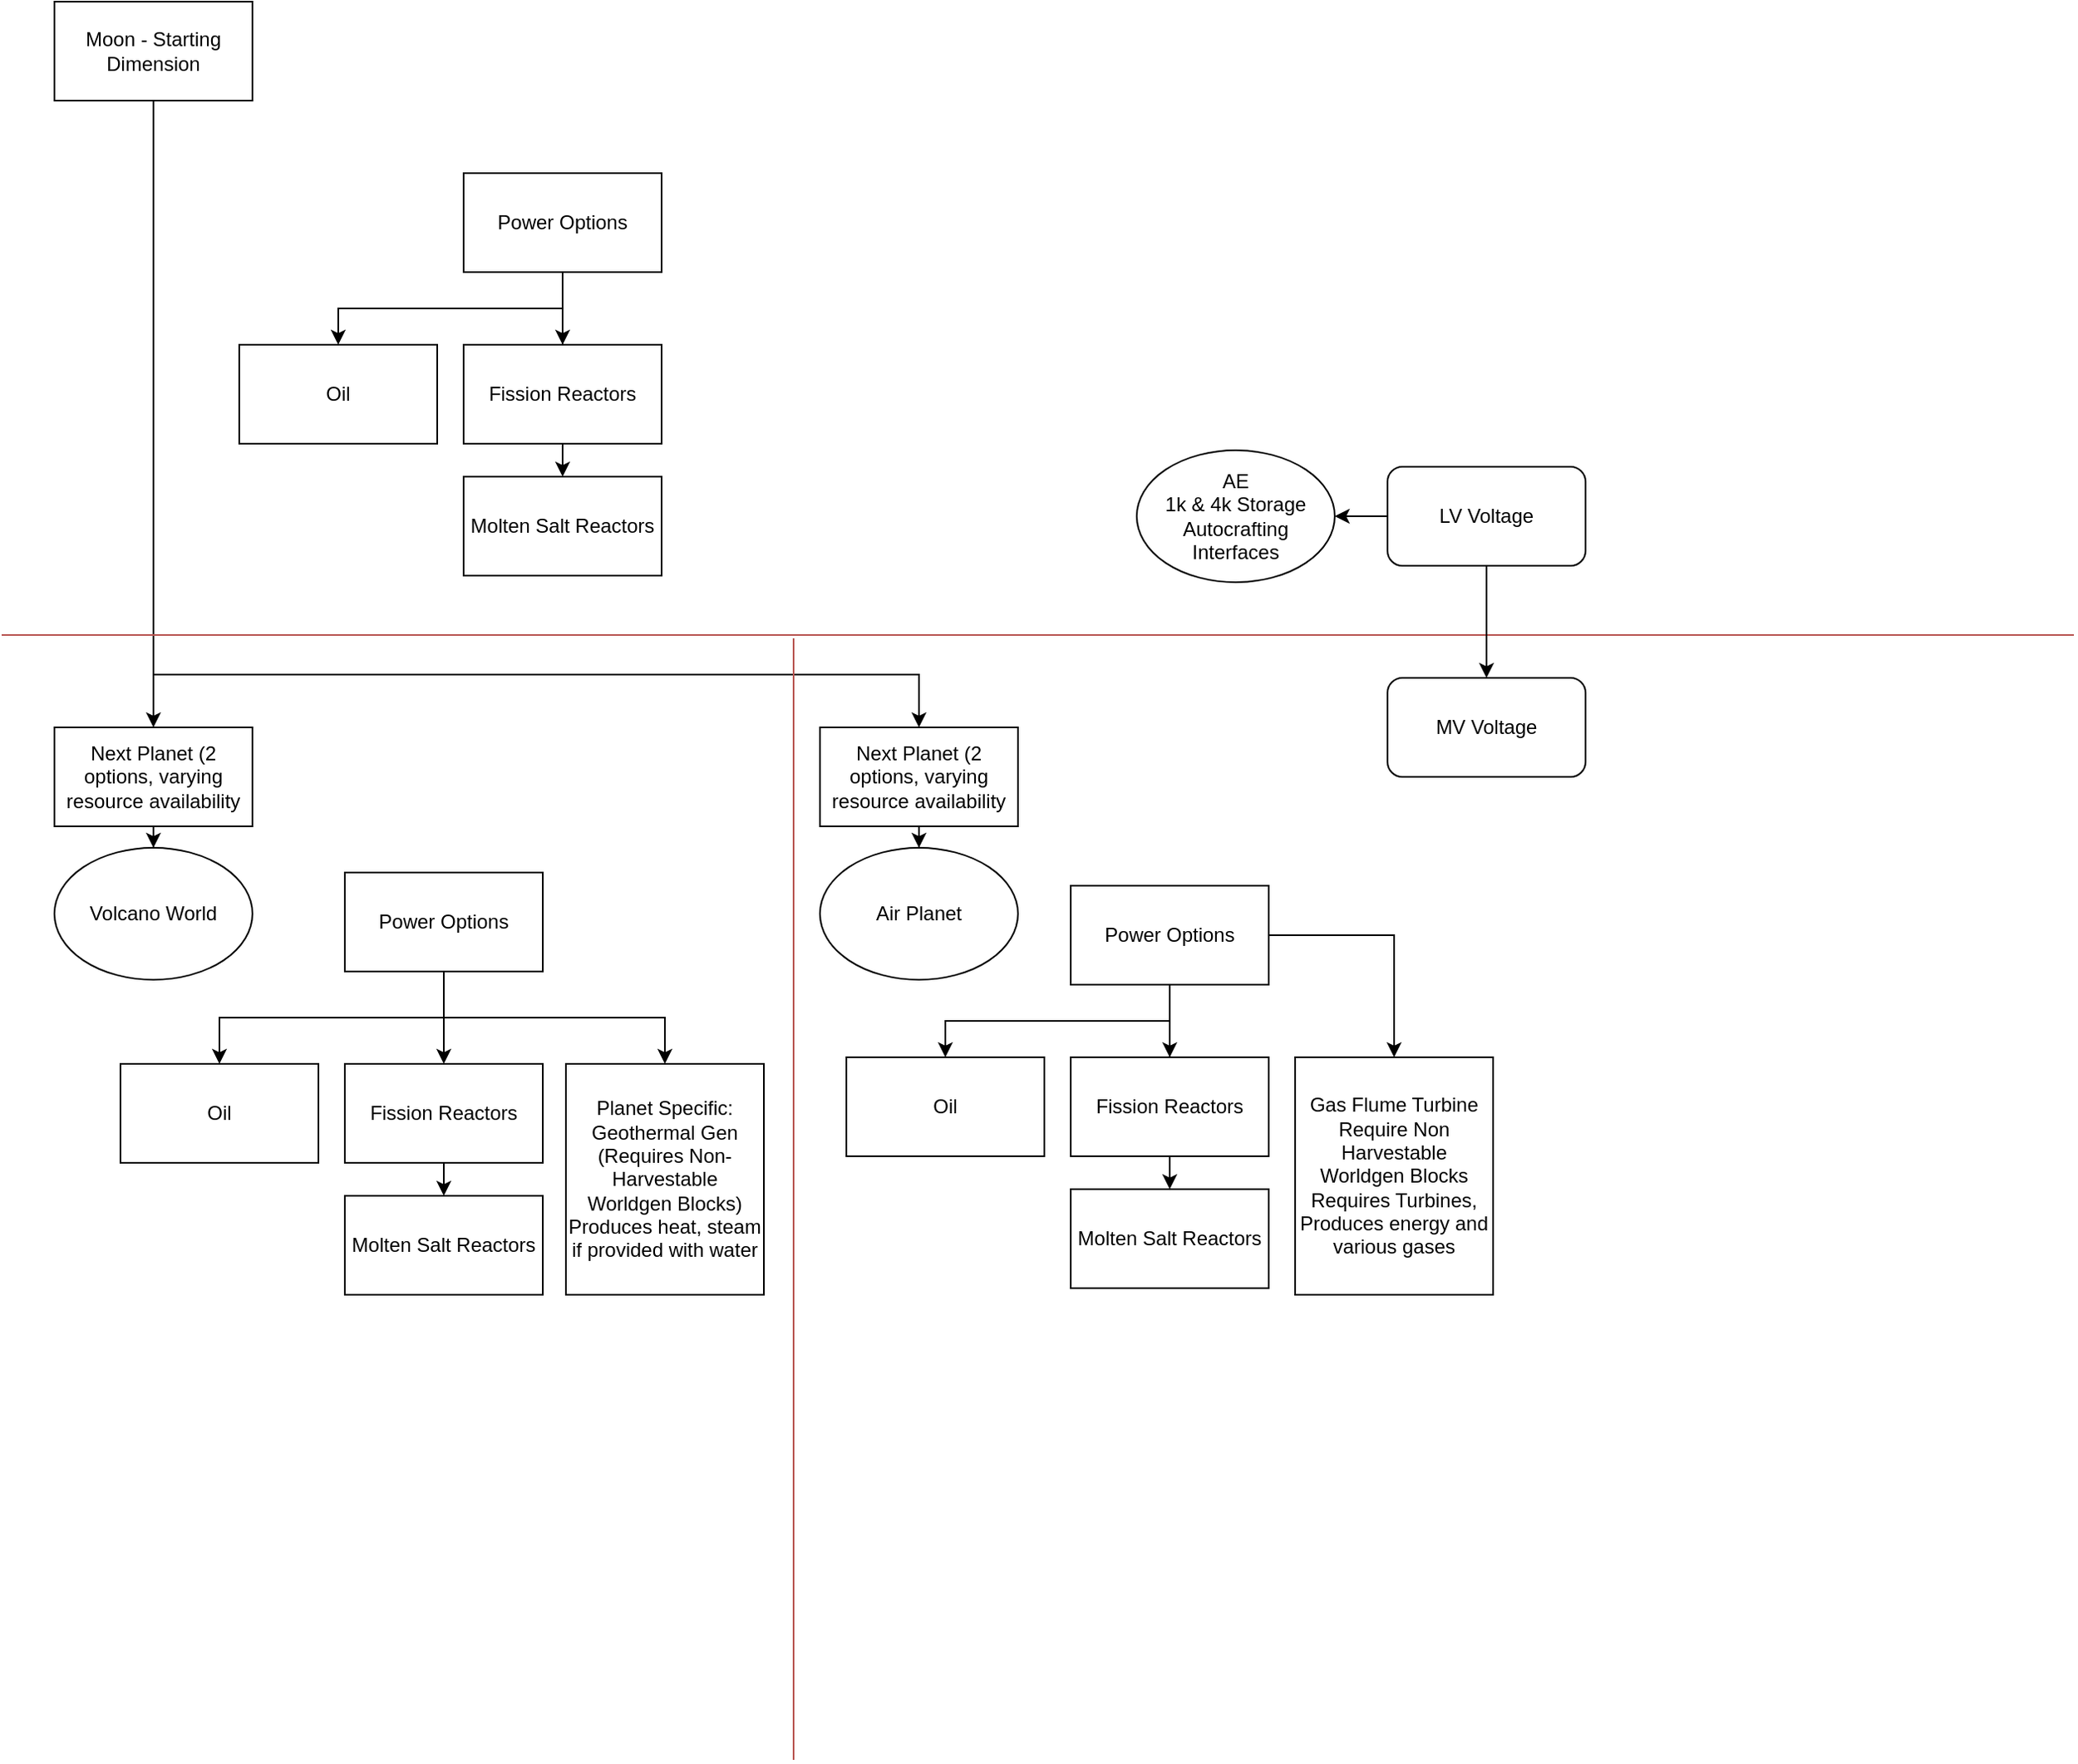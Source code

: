 <mxfile version="13.10.0" type="github">
  <diagram id="C5RBs43oDa-KdzZeNtuy" name="Page-1">
    <mxGraphModel dx="483" dy="545" grid="1" gridSize="8" guides="1" tooltips="1" connect="1" arrows="1" fold="1" page="1" pageScale="1" pageWidth="827" pageHeight="1169" math="0" shadow="0">
      <root>
        <mxCell id="WIyWlLk6GJQsqaUBKTNV-0" />
        <mxCell id="WIyWlLk6GJQsqaUBKTNV-1" parent="WIyWlLk6GJQsqaUBKTNV-0" />
        <mxCell id="9jG_yCGPaiIPfnbP8sXY-6" style="edgeStyle=orthogonalEdgeStyle;rounded=0;orthogonalLoop=1;jettySize=auto;html=1;" parent="WIyWlLk6GJQsqaUBKTNV-1" source="9jG_yCGPaiIPfnbP8sXY-0" target="9jG_yCGPaiIPfnbP8sXY-5" edge="1">
          <mxGeometry relative="1" as="geometry" />
        </mxCell>
        <mxCell id="9jG_yCGPaiIPfnbP8sXY-12" style="edgeStyle=orthogonalEdgeStyle;rounded=0;orthogonalLoop=1;jettySize=auto;html=1;exitX=0.5;exitY=1;exitDx=0;exitDy=0;" parent="WIyWlLk6GJQsqaUBKTNV-1" source="9jG_yCGPaiIPfnbP8sXY-0" target="9jG_yCGPaiIPfnbP8sXY-9" edge="1">
          <mxGeometry relative="1" as="geometry">
            <Array as="points">
              <mxPoint x="92" y="440" />
              <mxPoint x="556" y="440" />
            </Array>
          </mxGeometry>
        </mxCell>
        <mxCell id="9jG_yCGPaiIPfnbP8sXY-0" value="Moon - Starting Dimension" style="rounded=0;whiteSpace=wrap;html=1;" parent="WIyWlLk6GJQsqaUBKTNV-1" vertex="1">
          <mxGeometry x="32" y="32" width="120" height="60" as="geometry" />
        </mxCell>
        <mxCell id="9jG_yCGPaiIPfnbP8sXY-1" value="" style="endArrow=none;html=1;fillColor=#f8cecc;strokeColor=#b85450;" parent="WIyWlLk6GJQsqaUBKTNV-1" edge="1">
          <mxGeometry width="50" height="50" relative="1" as="geometry">
            <mxPoint y="416" as="sourcePoint" />
            <mxPoint x="1256" y="416" as="targetPoint" />
          </mxGeometry>
        </mxCell>
        <mxCell id="9jG_yCGPaiIPfnbP8sXY-3" style="edgeStyle=orthogonalEdgeStyle;rounded=0;orthogonalLoop=1;jettySize=auto;html=1;" parent="WIyWlLk6GJQsqaUBKTNV-1" source="9jG_yCGPaiIPfnbP8sXY-2" target="9jG_yCGPaiIPfnbP8sXY-4" edge="1">
          <mxGeometry relative="1" as="geometry">
            <mxPoint x="900" y="522" as="targetPoint" />
          </mxGeometry>
        </mxCell>
        <mxCell id="9jG_yCGPaiIPfnbP8sXY-14" style="edgeStyle=orthogonalEdgeStyle;rounded=0;orthogonalLoop=1;jettySize=auto;html=1;exitX=0;exitY=0.5;exitDx=0;exitDy=0;entryX=1;entryY=0.5;entryDx=0;entryDy=0;" parent="WIyWlLk6GJQsqaUBKTNV-1" source="9jG_yCGPaiIPfnbP8sXY-2" target="9jG_yCGPaiIPfnbP8sXY-13" edge="1">
          <mxGeometry relative="1" as="geometry" />
        </mxCell>
        <mxCell id="9jG_yCGPaiIPfnbP8sXY-2" value="LV Voltage" style="rounded=1;whiteSpace=wrap;html=1;" parent="WIyWlLk6GJQsqaUBKTNV-1" vertex="1">
          <mxGeometry x="840" y="314" width="120" height="60" as="geometry" />
        </mxCell>
        <mxCell id="9jG_yCGPaiIPfnbP8sXY-4" value="MV Voltage" style="rounded=1;whiteSpace=wrap;html=1;" parent="WIyWlLk6GJQsqaUBKTNV-1" vertex="1">
          <mxGeometry x="840" y="442" width="120" height="60" as="geometry" />
        </mxCell>
        <mxCell id="PfsHNtGs94x8KEguIsHO-8" value="" style="edgeStyle=orthogonalEdgeStyle;rounded=0;orthogonalLoop=1;jettySize=auto;html=1;" parent="WIyWlLk6GJQsqaUBKTNV-1" source="9jG_yCGPaiIPfnbP8sXY-5" target="PfsHNtGs94x8KEguIsHO-7" edge="1">
          <mxGeometry relative="1" as="geometry" />
        </mxCell>
        <mxCell id="9jG_yCGPaiIPfnbP8sXY-5" value="Next Planet (2 options, varying resource availability&lt;br&gt;" style="rounded=0;whiteSpace=wrap;html=1;" parent="WIyWlLk6GJQsqaUBKTNV-1" vertex="1">
          <mxGeometry x="32" y="472" width="120" height="60" as="geometry" />
        </mxCell>
        <mxCell id="9jG_yCGPaiIPfnbP8sXY-7" value="" style="endArrow=none;html=1;fillColor=#f8cecc;strokeColor=#b85450;" parent="WIyWlLk6GJQsqaUBKTNV-1" edge="1">
          <mxGeometry width="50" height="50" relative="1" as="geometry">
            <mxPoint x="480" y="1098" as="sourcePoint" />
            <mxPoint x="480" y="418" as="targetPoint" />
          </mxGeometry>
        </mxCell>
        <mxCell id="PfsHNtGs94x8KEguIsHO-10" value="" style="edgeStyle=orthogonalEdgeStyle;rounded=0;orthogonalLoop=1;jettySize=auto;html=1;" parent="WIyWlLk6GJQsqaUBKTNV-1" source="9jG_yCGPaiIPfnbP8sXY-9" target="PfsHNtGs94x8KEguIsHO-9" edge="1">
          <mxGeometry relative="1" as="geometry" />
        </mxCell>
        <mxCell id="9jG_yCGPaiIPfnbP8sXY-9" value="Next Planet (2 options, varying resource availability&lt;br&gt;" style="rounded=0;whiteSpace=wrap;html=1;" parent="WIyWlLk6GJQsqaUBKTNV-1" vertex="1">
          <mxGeometry x="496" y="472" width="120" height="60" as="geometry" />
        </mxCell>
        <mxCell id="9jG_yCGPaiIPfnbP8sXY-13" value="AE&lt;br&gt;&lt;div&gt;1k &amp;amp; 4k Storage&lt;/div&gt;&lt;div&gt;Autocrafting Interfaces&lt;br&gt;&lt;/div&gt;" style="ellipse;whiteSpace=wrap;html=1;" parent="WIyWlLk6GJQsqaUBKTNV-1" vertex="1">
          <mxGeometry x="688" y="304" width="120" height="80" as="geometry" />
        </mxCell>
        <mxCell id="PfsHNtGs94x8KEguIsHO-2" style="edgeStyle=orthogonalEdgeStyle;rounded=0;orthogonalLoop=1;jettySize=auto;html=1;exitX=0.5;exitY=1;exitDx=0;exitDy=0;entryX=0.5;entryY=0;entryDx=0;entryDy=0;" parent="WIyWlLk6GJQsqaUBKTNV-1" source="PfsHNtGs94x8KEguIsHO-0" target="PfsHNtGs94x8KEguIsHO-1" edge="1">
          <mxGeometry relative="1" as="geometry" />
        </mxCell>
        <mxCell id="PfsHNtGs94x8KEguIsHO-4" style="edgeStyle=orthogonalEdgeStyle;rounded=0;orthogonalLoop=1;jettySize=auto;html=1;exitX=0.5;exitY=1;exitDx=0;exitDy=0;entryX=0.5;entryY=0;entryDx=0;entryDy=0;" parent="WIyWlLk6GJQsqaUBKTNV-1" source="PfsHNtGs94x8KEguIsHO-0" target="PfsHNtGs94x8KEguIsHO-3" edge="1">
          <mxGeometry relative="1" as="geometry" />
        </mxCell>
        <mxCell id="PfsHNtGs94x8KEguIsHO-6" style="edgeStyle=orthogonalEdgeStyle;rounded=0;orthogonalLoop=1;jettySize=auto;html=1;exitX=0.5;exitY=1;exitDx=0;exitDy=0;" parent="WIyWlLk6GJQsqaUBKTNV-1" source="PfsHNtGs94x8KEguIsHO-0" target="PfsHNtGs94x8KEguIsHO-5" edge="1">
          <mxGeometry relative="1" as="geometry" />
        </mxCell>
        <mxCell id="PfsHNtGs94x8KEguIsHO-0" value="Power Options" style="rounded=0;whiteSpace=wrap;html=1;" parent="WIyWlLk6GJQsqaUBKTNV-1" vertex="1">
          <mxGeometry x="280" y="136" width="120" height="60" as="geometry" />
        </mxCell>
        <mxCell id="PfsHNtGs94x8KEguIsHO-1" value="Oil" style="rounded=0;whiteSpace=wrap;html=1;" parent="WIyWlLk6GJQsqaUBKTNV-1" vertex="1">
          <mxGeometry x="144" y="240" width="120" height="60" as="geometry" />
        </mxCell>
        <mxCell id="PfsHNtGs94x8KEguIsHO-3" value="Fission Reactors" style="rounded=0;whiteSpace=wrap;html=1;" parent="WIyWlLk6GJQsqaUBKTNV-1" vertex="1">
          <mxGeometry x="280" y="240" width="120" height="60" as="geometry" />
        </mxCell>
        <mxCell id="PfsHNtGs94x8KEguIsHO-5" value="Molten Salt Reactors" style="rounded=0;whiteSpace=wrap;html=1;" parent="WIyWlLk6GJQsqaUBKTNV-1" vertex="1">
          <mxGeometry x="280" y="320" width="120" height="60" as="geometry" />
        </mxCell>
        <mxCell id="PfsHNtGs94x8KEguIsHO-7" value="Volcano World" style="ellipse;whiteSpace=wrap;html=1;rounded=0;" parent="WIyWlLk6GJQsqaUBKTNV-1" vertex="1">
          <mxGeometry x="32" y="545" width="120" height="80" as="geometry" />
        </mxCell>
        <mxCell id="PfsHNtGs94x8KEguIsHO-9" value="Air Planet" style="ellipse;whiteSpace=wrap;html=1;rounded=0;" parent="WIyWlLk6GJQsqaUBKTNV-1" vertex="1">
          <mxGeometry x="496" y="545" width="120" height="80" as="geometry" />
        </mxCell>
        <mxCell id="63BNSrlgMApztNrJTurx-11" style="edgeStyle=orthogonalEdgeStyle;rounded=0;orthogonalLoop=1;jettySize=auto;html=1;exitX=0.5;exitY=1;exitDx=0;exitDy=0;" edge="1" parent="WIyWlLk6GJQsqaUBKTNV-1" source="63BNSrlgMApztNrJTurx-0" target="63BNSrlgMApztNrJTurx-4">
          <mxGeometry relative="1" as="geometry" />
        </mxCell>
        <mxCell id="63BNSrlgMApztNrJTurx-12" style="edgeStyle=orthogonalEdgeStyle;rounded=0;orthogonalLoop=1;jettySize=auto;html=1;exitX=0.5;exitY=1;exitDx=0;exitDy=0;" edge="1" parent="WIyWlLk6GJQsqaUBKTNV-1" source="63BNSrlgMApztNrJTurx-0" target="63BNSrlgMApztNrJTurx-5">
          <mxGeometry relative="1" as="geometry" />
        </mxCell>
        <mxCell id="63BNSrlgMApztNrJTurx-14" style="edgeStyle=orthogonalEdgeStyle;rounded=0;orthogonalLoop=1;jettySize=auto;html=1;exitX=0.5;exitY=1;exitDx=0;exitDy=0;entryX=0.5;entryY=0;entryDx=0;entryDy=0;" edge="1" parent="WIyWlLk6GJQsqaUBKTNV-1" source="63BNSrlgMApztNrJTurx-0" target="63BNSrlgMApztNrJTurx-13">
          <mxGeometry relative="1" as="geometry" />
        </mxCell>
        <mxCell id="63BNSrlgMApztNrJTurx-0" value="Power Options" style="rounded=0;whiteSpace=wrap;html=1;" vertex="1" parent="WIyWlLk6GJQsqaUBKTNV-1">
          <mxGeometry x="208" y="560" width="120" height="60" as="geometry" />
        </mxCell>
        <mxCell id="63BNSrlgMApztNrJTurx-4" value="Oil" style="rounded=0;whiteSpace=wrap;html=1;" vertex="1" parent="WIyWlLk6GJQsqaUBKTNV-1">
          <mxGeometry x="72" y="676" width="120" height="60" as="geometry" />
        </mxCell>
        <mxCell id="63BNSrlgMApztNrJTurx-9" style="edgeStyle=orthogonalEdgeStyle;rounded=0;orthogonalLoop=1;jettySize=auto;html=1;exitX=0.5;exitY=1;exitDx=0;exitDy=0;entryX=0.5;entryY=0;entryDx=0;entryDy=0;" edge="1" parent="WIyWlLk6GJQsqaUBKTNV-1" source="63BNSrlgMApztNrJTurx-5" target="63BNSrlgMApztNrJTurx-6">
          <mxGeometry relative="1" as="geometry" />
        </mxCell>
        <mxCell id="63BNSrlgMApztNrJTurx-5" value="Fission Reactors" style="rounded=0;whiteSpace=wrap;html=1;" vertex="1" parent="WIyWlLk6GJQsqaUBKTNV-1">
          <mxGeometry x="208" y="676" width="120" height="60" as="geometry" />
        </mxCell>
        <mxCell id="63BNSrlgMApztNrJTurx-6" value="Molten Salt Reactors" style="rounded=0;whiteSpace=wrap;html=1;" vertex="1" parent="WIyWlLk6GJQsqaUBKTNV-1">
          <mxGeometry x="208" y="756" width="120" height="60" as="geometry" />
        </mxCell>
        <mxCell id="63BNSrlgMApztNrJTurx-13" value="&lt;div&gt;Planet Specific:&lt;/div&gt;&lt;div&gt;Geothermal Gen&lt;/div&gt;&lt;div&gt;(Requires Non-Harvestable Worldgen Blocks)&lt;br&gt;Produces heat, steam if provided with water&lt;br&gt;&lt;/div&gt;" style="rounded=0;whiteSpace=wrap;html=1;" vertex="1" parent="WIyWlLk6GJQsqaUBKTNV-1">
          <mxGeometry x="342" y="676" width="120" height="140" as="geometry" />
        </mxCell>
        <mxCell id="63BNSrlgMApztNrJTurx-16" style="edgeStyle=orthogonalEdgeStyle;rounded=0;orthogonalLoop=1;jettySize=auto;html=1;exitX=0.5;exitY=1;exitDx=0;exitDy=0;entryX=0.5;entryY=0;entryDx=0;entryDy=0;" edge="1" parent="WIyWlLk6GJQsqaUBKTNV-1" source="63BNSrlgMApztNrJTurx-19" target="63BNSrlgMApztNrJTurx-20">
          <mxGeometry relative="1" as="geometry" />
        </mxCell>
        <mxCell id="63BNSrlgMApztNrJTurx-17" style="edgeStyle=orthogonalEdgeStyle;rounded=0;orthogonalLoop=1;jettySize=auto;html=1;exitX=0.5;exitY=1;exitDx=0;exitDy=0;entryX=0.5;entryY=0;entryDx=0;entryDy=0;" edge="1" parent="WIyWlLk6GJQsqaUBKTNV-1" source="63BNSrlgMApztNrJTurx-19" target="63BNSrlgMApztNrJTurx-21">
          <mxGeometry relative="1" as="geometry" />
        </mxCell>
        <mxCell id="63BNSrlgMApztNrJTurx-18" style="edgeStyle=orthogonalEdgeStyle;rounded=0;orthogonalLoop=1;jettySize=auto;html=1;exitX=0.5;exitY=1;exitDx=0;exitDy=0;" edge="1" parent="WIyWlLk6GJQsqaUBKTNV-1" source="63BNSrlgMApztNrJTurx-19" target="63BNSrlgMApztNrJTurx-22">
          <mxGeometry relative="1" as="geometry" />
        </mxCell>
        <mxCell id="63BNSrlgMApztNrJTurx-26" value="" style="edgeStyle=orthogonalEdgeStyle;rounded=0;orthogonalLoop=1;jettySize=auto;html=1;" edge="1" parent="WIyWlLk6GJQsqaUBKTNV-1" source="63BNSrlgMApztNrJTurx-19" target="63BNSrlgMApztNrJTurx-25">
          <mxGeometry relative="1" as="geometry" />
        </mxCell>
        <mxCell id="63BNSrlgMApztNrJTurx-19" value="Power Options" style="rounded=0;whiteSpace=wrap;html=1;" vertex="1" parent="WIyWlLk6GJQsqaUBKTNV-1">
          <mxGeometry x="648" y="568" width="120" height="60" as="geometry" />
        </mxCell>
        <mxCell id="63BNSrlgMApztNrJTurx-20" value="Oil" style="rounded=0;whiteSpace=wrap;html=1;" vertex="1" parent="WIyWlLk6GJQsqaUBKTNV-1">
          <mxGeometry x="512" y="672" width="120" height="60" as="geometry" />
        </mxCell>
        <mxCell id="63BNSrlgMApztNrJTurx-21" value="Fission Reactors" style="rounded=0;whiteSpace=wrap;html=1;" vertex="1" parent="WIyWlLk6GJQsqaUBKTNV-1">
          <mxGeometry x="648" y="672" width="120" height="60" as="geometry" />
        </mxCell>
        <mxCell id="63BNSrlgMApztNrJTurx-22" value="Molten Salt Reactors" style="rounded=0;whiteSpace=wrap;html=1;" vertex="1" parent="WIyWlLk6GJQsqaUBKTNV-1">
          <mxGeometry x="648" y="752" width="120" height="60" as="geometry" />
        </mxCell>
        <mxCell id="63BNSrlgMApztNrJTurx-25" value="&lt;div&gt;Gas Flume Turbine&lt;/div&gt;&lt;div&gt;Require Non Harvestable Worldgen Blocks&lt;/div&gt;&lt;div&gt;Requires Turbines, Produces energy and various gases&lt;br&gt;&lt;/div&gt;" style="rounded=0;whiteSpace=wrap;html=1;" vertex="1" parent="WIyWlLk6GJQsqaUBKTNV-1">
          <mxGeometry x="784" y="672" width="120" height="144" as="geometry" />
        </mxCell>
      </root>
    </mxGraphModel>
  </diagram>
</mxfile>
